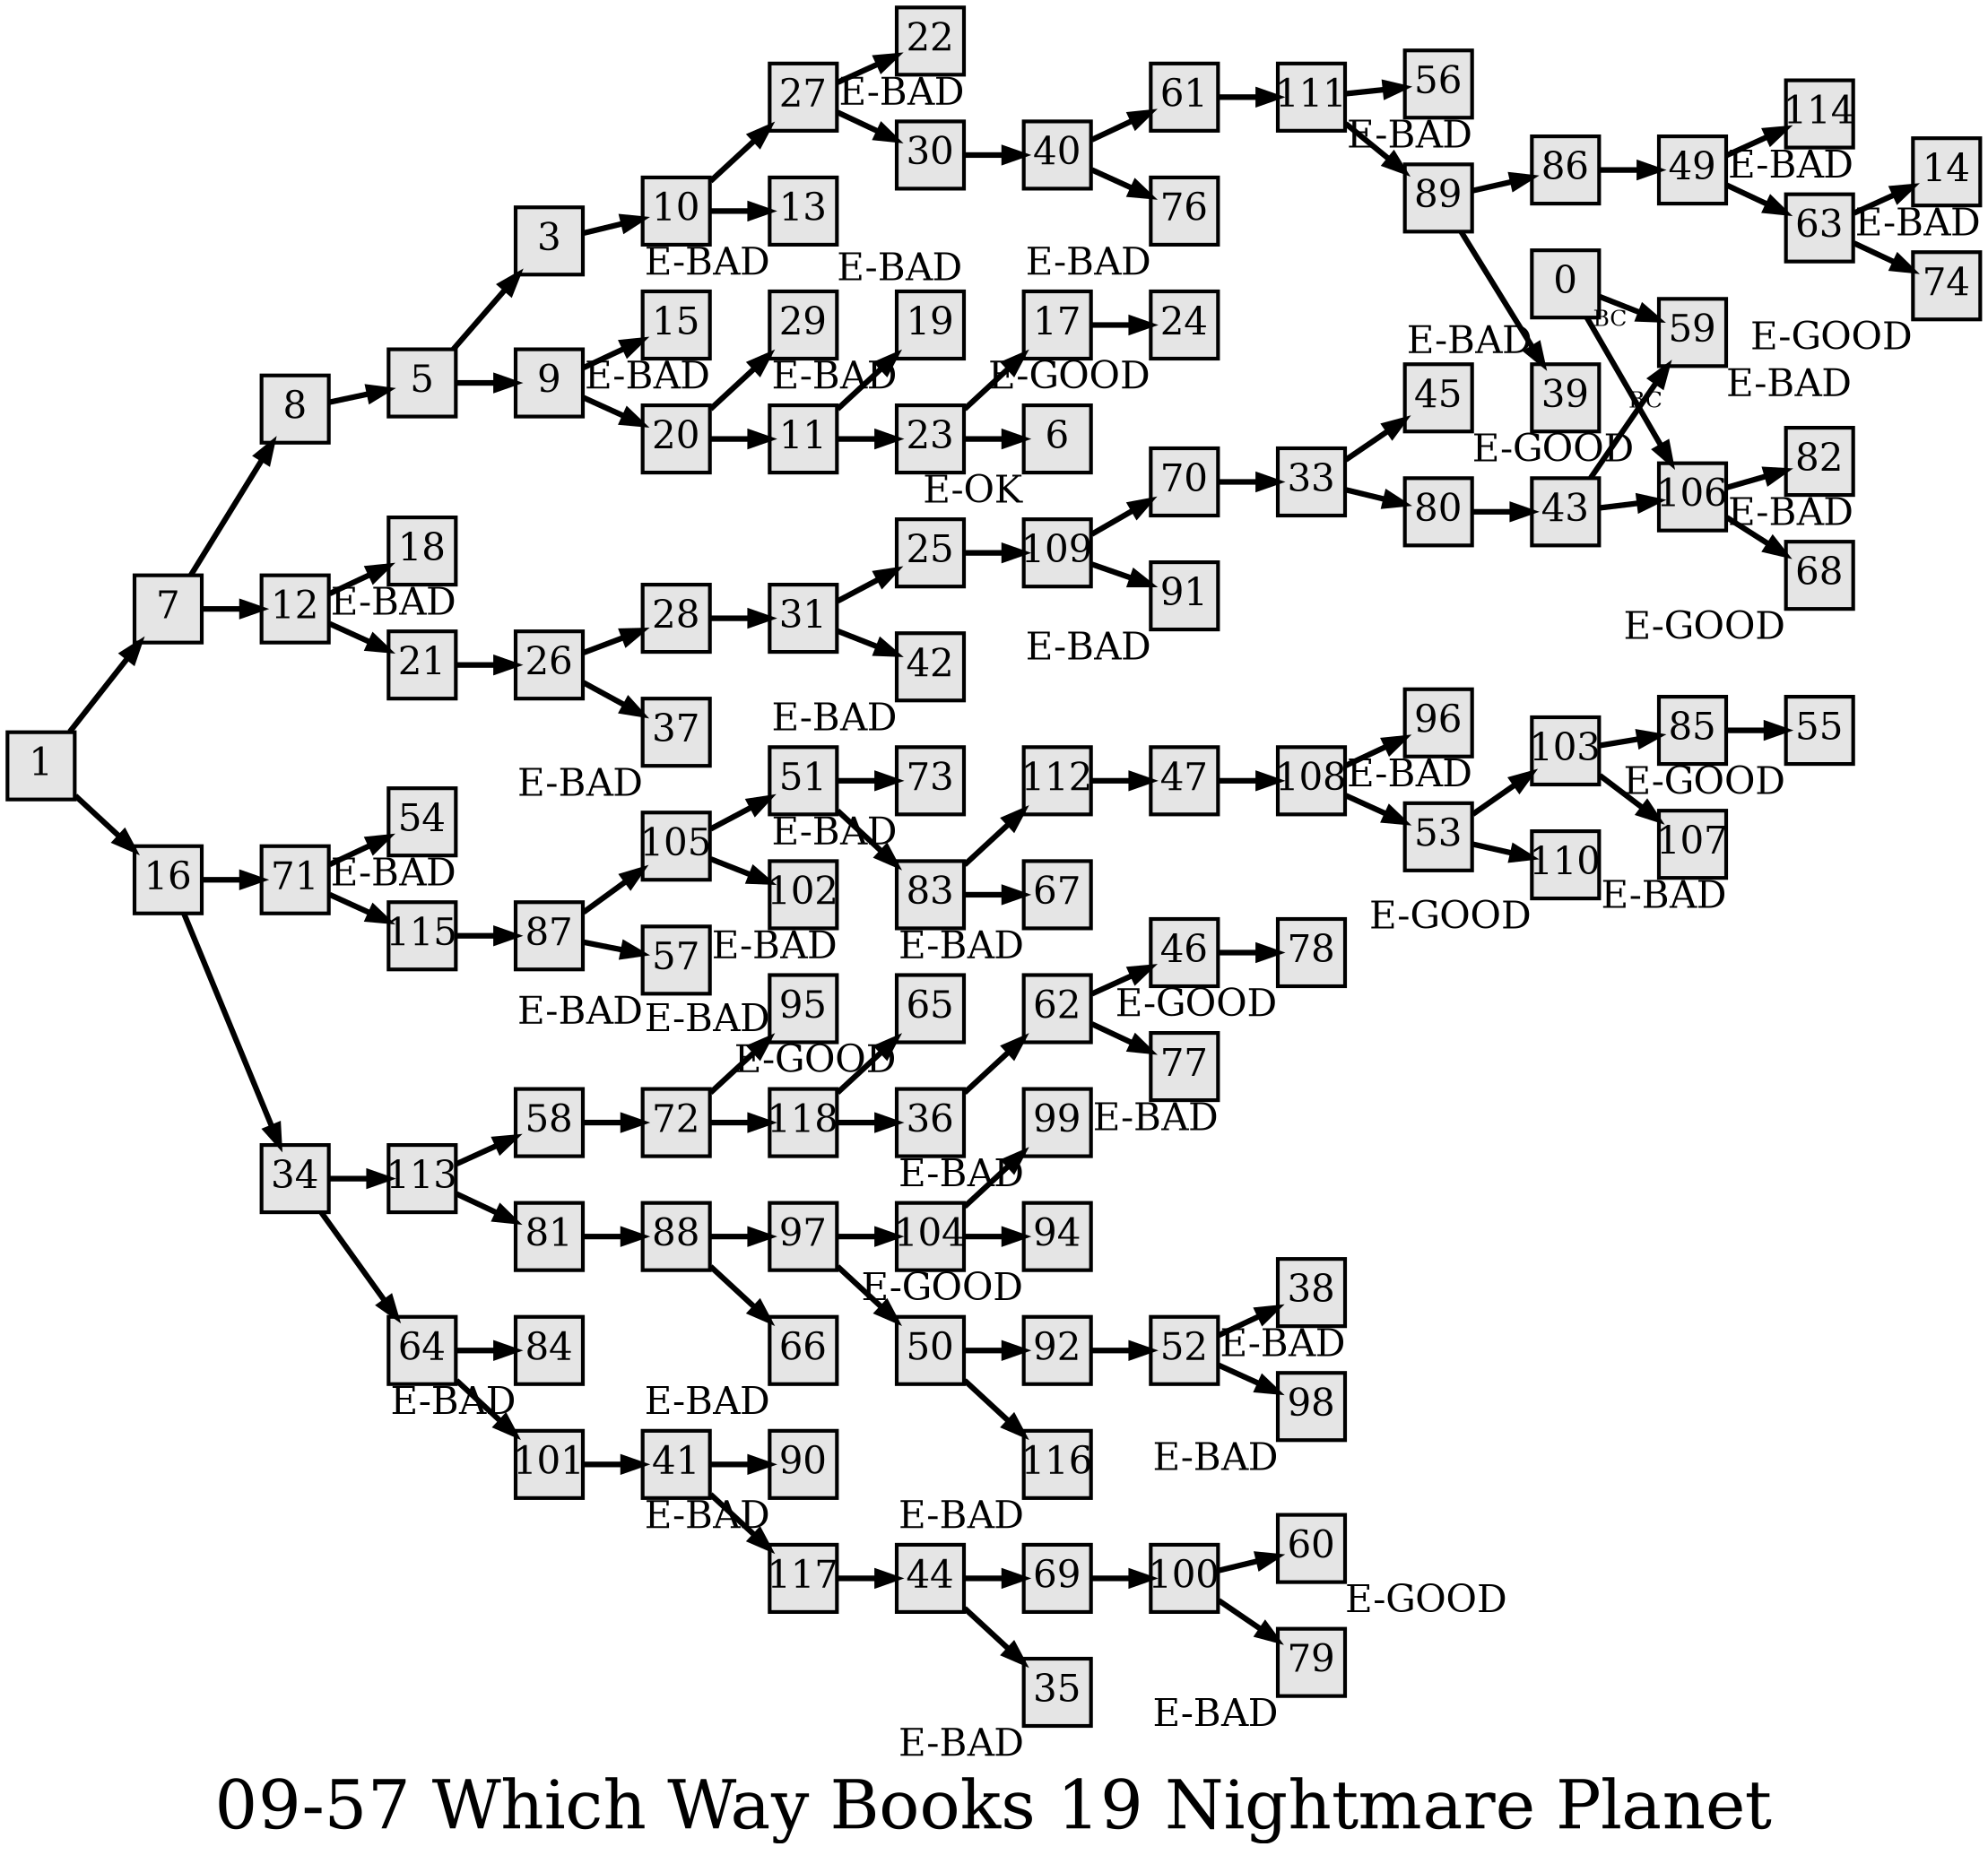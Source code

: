 digraph g{
  graph [ label="09-57 Which Way Books 19 Nightmare Planet" rankdir=LR, ordering=out, fontsize=36, nodesep="0.35", ranksep="0.45"];
  node  [shape=rect, penwidth=2, fontsize=20, style=filled, fillcolor=grey90, margin="0,0", labelfloat=true, regular=true, fixedsize=true];
  edge  [labelfloat=true, penwidth=3, fontsize=12];
  // ---;
  // group  : Katz;
  // id     :;
  // gbid   :;
  // series :;
  // title  :;
  // author :;
  // credit:;
  // - name : Juliet Way-Henthorne;
  // role : encoder;
  // date : 2017-10-13;
  // - name : Jeremy Douglass;
  // role : editor;
  // date : 2017-10-19;
  // render:;
  // - name   : small;
  // styles : gvStyles-small.txt;
  // engine : dot;
  // comment: >;
  
  // ---;
  
  // From | To | Label;
  
  0 -> 59	[ xlabel="BC" ];
  0 -> 106	[ xlabel="BC" ];
  1 -> 7;
  1 -> 16;
  3 -> 10;
  5 -> 3;
  5 -> 9;
  6	[ xlabel="E-OK" ];
  7 -> 8;
  7 -> 12;
  8 -> 5;
  9 -> 15;
  9 -> 20;
  10 -> 27;
  10 -> 13;
  11 -> 19;
  11 -> 23;
  12 -> 18;
  12 -> 21;
  13	[ xlabel="E-BAD" ];
  14	[ xlabel="E-BAD" ];
  15	[ xlabel="E-BAD" ];
  16 -> 71;
  16 -> 34;
  17 -> 24;
  18	[ xlabel="E-BAD" ];
  19	[ xlabel="E-BAD" ];
  20 -> 29;
  20 -> 11;
  21 -> 26;
  22	[ xlabel="E-BAD" ];
  23 -> 17;
  23 -> 6;
  24	[ xlabel="E-GOOD" ];
  25 -> 109;
  26 -> 28;
  26 -> 37;
  27 -> 22;
  27 -> 30;
  28 -> 31;
  29	[ xlabel="E-BAD" ];
  30 -> 40;
  31 -> 25;
  31 -> 42;
  33 -> 45;
  33 -> 80;
  34 -> 113;
  34 -> 64;
  35	[ xlabel="E-BAD" ];
  36 -> 62;
  37	[ xlabel="E-BAD" ];
  38	[ xlabel="E-BAD" ];
  39	[ xlabel="E-BAD" ];
  40 -> 61;
  40 -> 76;
  41 -> 90;
  41 -> 117;
  42	[ xlabel="E-BAD" ];
  43 -> 59;
  43 -> 106;
  44 -> 69;
  44 -> 35;
  45	[ xlabel="E-GOOD" ];
  46 -> 78;
  47 -> 108;
  49 -> 114;
  49 -> 63;
  50 -> 92;
  50 -> 116;
  51 -> 73;
  51 -> 83;
  52 -> 38;
  52 -> 98;
  53 -> 103;
  53 -> 110;
  54	[ xlabel="E-BAD" ];
  55	[ xlabel="E-GOOD" ];
  56	[ xlabel="E-BAD" ];
  57	[ xlabel="E-BAD" ];
  58 -> 72;
  59	[ xlabel="E-BAD" ];
  60	[ xlabel="E-GOOD" ];
  61 -> 111;
  62 -> 46;
  62 -> 77;
  63 -> 14;
  63 -> 74;
  64 -> 84;
  64 -> 101;
  65	[ xlabel="E-GOOD" ];
  66	[ xlabel="E-BAD" ];
  67	[ xlabel="E-BAD" ];
  68	[ xlabel="E-GOOD" ];
  69 -> 100;
  70 -> 33;
  71 -> 54;
  71 -> 115;
  72 -> 95;
  72 -> 118;
  73	[ xlabel="E-BAD" ];
  74	[ xlabel="E-GOOD" ];
  76	[ xlabel="E-BAD" ];
  77	[ xlabel="E-BAD" ];
  78	[ xlabel="E-GOOD" ];
  79	[ xlabel="E-BAD" ];
  80 -> 43;
  81 -> 88;
  82	[ xlabel="E-BAD" ];
  83 -> 112;
  83 -> 67;
  84	[ xlabel="E-BAD" ];
  85 -> 55;
  86 -> 49;
  87 -> 105;
  87 -> 57;
  88 -> 97;
  88 -> 66;
  89 -> 86;
  89 -> 39;
  90	[ xlabel="E-BAD" ];
  91	[ xlabel="E-BAD" ];
  92 -> 52;
  94	[ xlabel="E-GOOD" ];
  95	[ xlabel="E-BAD" ];
  96	[ xlabel="E-BAD" ];
  97 -> 104;
  97 -> 50;
  98	[ xlabel="E-BAD" ];
  99	[ xlabel="E-BAD" ];
  100 -> 60;
  100 -> 79;
  101 -> 41;
  102	[ xlabel="E-BAD" ];
  103 -> 85;
  103 -> 107;
  104 -> 99;
  104 -> 94;
  105 -> 51;
  105 -> 102;
  106 -> 82;
  106 -> 68;
  107	[ xlabel="E-BAD" ];
  108 -> 96;
  108 -> 53;
  109 -> 70;
  109 -> 91;
  110	[ xlabel="E-GOOD" ];
  111 -> 56;
  111 -> 89;
  112 -> 47;
  113 -> 58;
  113 -> 81;
  114	[ xlabel="E-BAD" ];
  115 -> 87;
  116	[ xlabel="E-BAD" ];
  117 -> 44;
  118 -> 65;
  118 -> 36;
  
}


